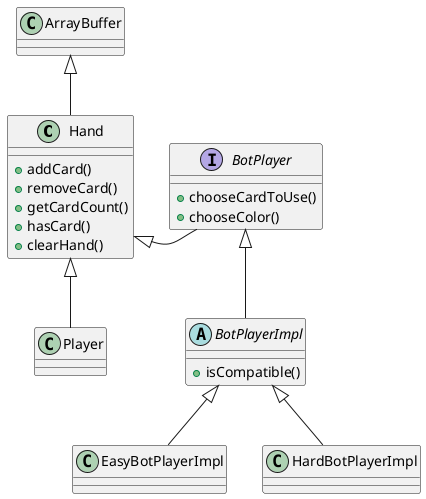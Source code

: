 @startuml Bots

class Hand{
    +addCard()
    +removeCard()
    +getCardCount()
    +hasCard()
    +clearHand()
}

class BotPlayerImpl{
    +isCompatible()
}

class BotPlayer{
    +chooseCardToUse()
    +chooseColor()
}

    class Hand extends ArrayBuffer

    class Player extends Hand

    interface BotPlayer extends Hand

    abstract BotPlayerImpl extends BotPlayer

    class EasyBotPlayerImpl extends BotPlayerImpl

    class HardBotPlayerImpl extends BotPlayerImpl

    Hand <|-[hidden]r- BotPlayer



@enduml